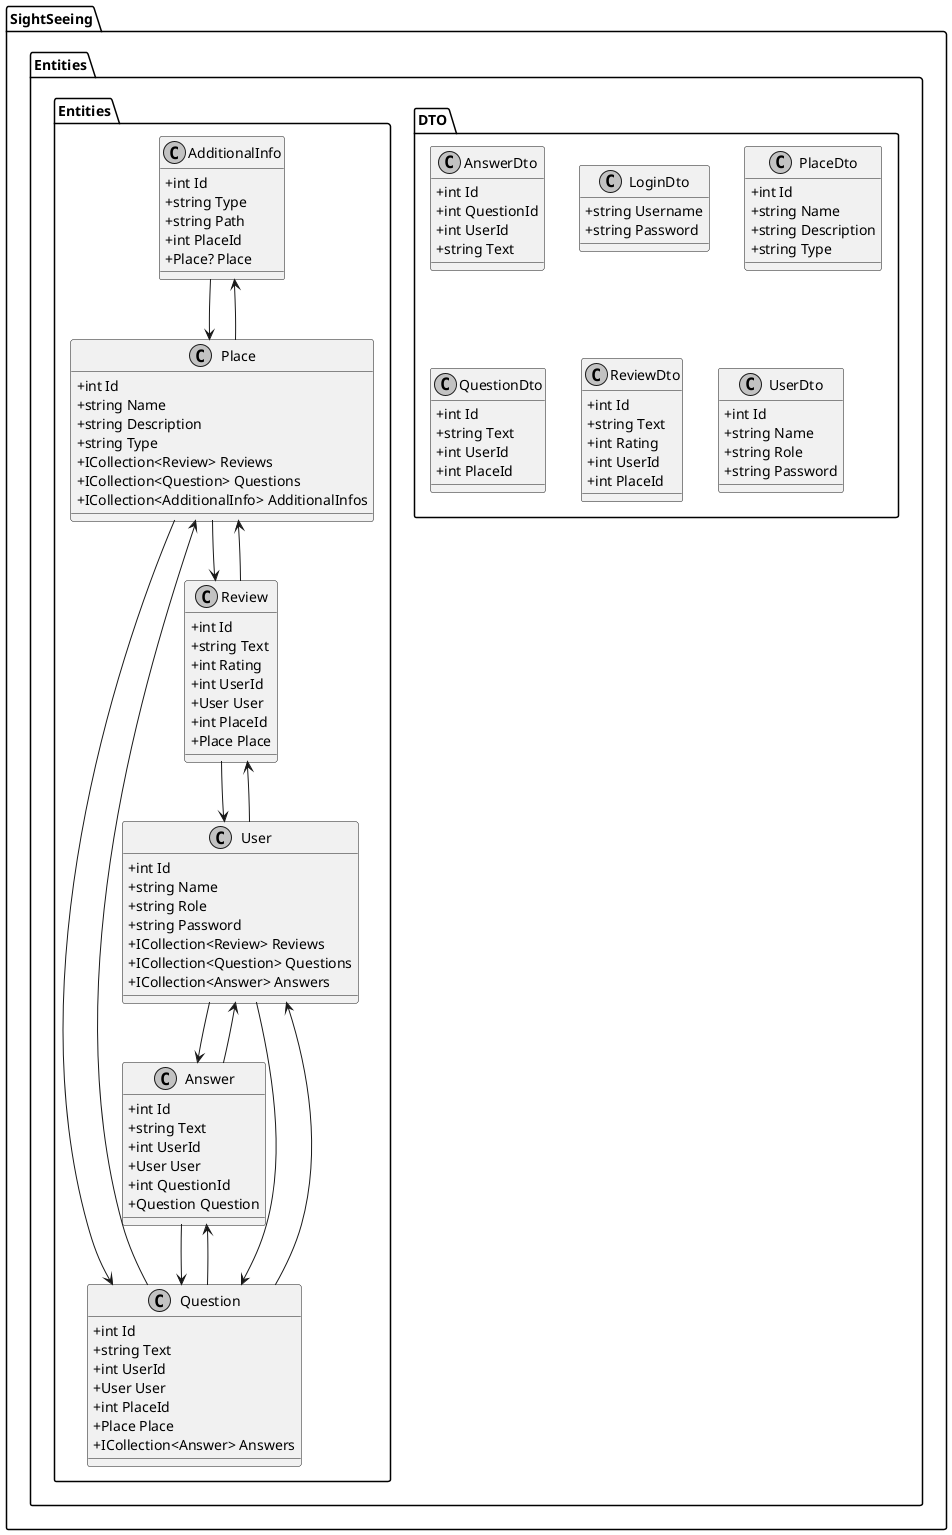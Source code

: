 @startuml

skinparam monochrome true
skinparam classAttributeIconSize 0

package "SightSeeing.Entities" {
  package "DTO" {
    class AnswerDto {
      +int Id
      +int QuestionId
      +int UserId
      +string Text
    }

    class LoginDto {
      +string Username
      +string Password
    }

    class PlaceDto {
      +int Id
      +string Name
      +string Description
      +string Type
    }

    class QuestionDto {
      +int Id
      +string Text
      +int UserId
      +int PlaceId
    }

    class ReviewDto {
      +int Id
      +string Text
      +int Rating
      +int UserId
      +int PlaceId
    }

    class UserDto {
      +int Id
      +string Name
      +string Role
      +string Password
    }
  }

  package "Entities" {
    class AdditionalInfo {
      +int Id
      +string Type
      +string Path
      +int PlaceId
      +Place? Place
    }

    class Answer {
      +int Id
      +string Text
      +int UserId
      +User User
      +int QuestionId
      +Question Question
    }

    class Place {
      +int Id
      +string Name
      +string Description
      +string Type
      +ICollection<Review> Reviews
      +ICollection<Question> Questions
      +ICollection<AdditionalInfo> AdditionalInfos
    }

    class Question {
      +int Id
      +string Text
      +int UserId
      +User User
      +int PlaceId
      +Place Place
      +ICollection<Answer> Answers
    }

    class Review {
      +int Id
      +string Text
      +int Rating
      +int UserId
      +User User
      +int PlaceId
      +Place Place
    }

    class User {
      +int Id
      +string Name
      +string Role
      +string Password
      +ICollection<Review> Reviews
      +ICollection<Question> Questions
      +ICollection<Answer> Answers
    }
  }
}

' Relationships
AdditionalInfo --> Place
Answer --> User
Answer --> Question
Place --> Review
Place --> Question
Place --> AdditionalInfo
Question --> User
Question --> Place
Question --> Answer
Review --> User
Review --> Place
User --> Review
User --> Question
User --> Answer

@enduml